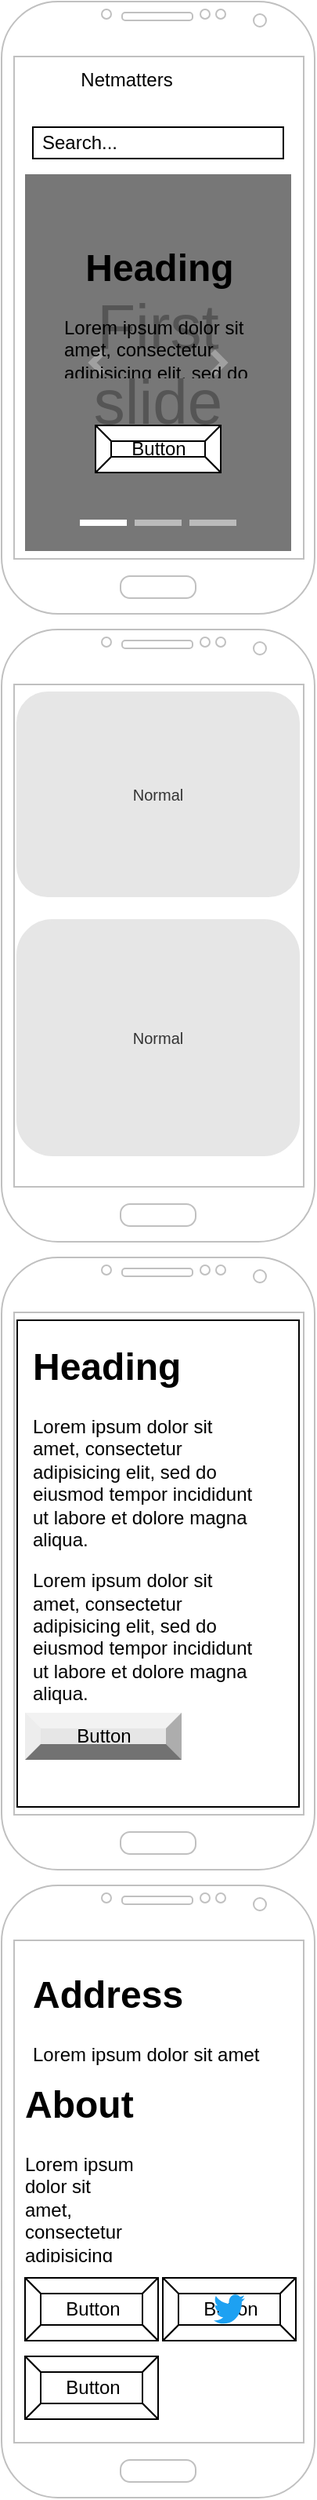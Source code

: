 <mxfile version="13.10.4" type="github">
  <diagram id="piDafpqhtRUU5qUU-vj8" name="Page-1">
    <mxGraphModel dx="1837" dy="1023" grid="1" gridSize="10" guides="1" tooltips="1" connect="1" arrows="1" fold="1" page="1" pageScale="1" pageWidth="827" pageHeight="1169" math="0" shadow="0">
      <root>
        <mxCell id="0" />
        <mxCell id="1" parent="0" />
        <mxCell id="7oahD6jrULSusDNyFYXJ-21" value="" style="rounded=0;whiteSpace=wrap;html=1;" vertex="1" parent="1">
          <mxGeometry x="10" y="840" width="180" height="310" as="geometry" />
        </mxCell>
        <mxCell id="7oahD6jrULSusDNyFYXJ-11" value="First slide" style="html=1;shadow=0;dashed=0;strokeColor=none;strokeWidth=1;fillColor=#777777;fontColor=#555555;whiteSpace=wrap;align=center;verticalAlign=middle;fontStyle=0;fontSize=40;" vertex="1" parent="1">
          <mxGeometry x="15" y="110" width="170" height="240" as="geometry" />
        </mxCell>
        <mxCell id="7oahD6jrULSusDNyFYXJ-12" value="" style="html=1;verticalLabelPosition=bottom;labelBackgroundColor=#ffffff;verticalAlign=top;shadow=0;dashed=0;strokeWidth=4;shape=mxgraph.ios7.misc.more;strokeColor=#a0a0a0;" vertex="1" parent="7oahD6jrULSusDNyFYXJ-11">
          <mxGeometry x="1" y="0.5" width="7" height="14" relative="1" as="geometry">
            <mxPoint x="-50" y="-7" as="offset" />
          </mxGeometry>
        </mxCell>
        <mxCell id="7oahD6jrULSusDNyFYXJ-13" value="" style="flipH=1;html=1;verticalLabelPosition=bottom;labelBackgroundColor=#ffffff;verticalAlign=top;shadow=0;dashed=0;strokeWidth=4;shape=mxgraph.ios7.misc.more;strokeColor=#a0a0a0;" vertex="1" parent="7oahD6jrULSusDNyFYXJ-11">
          <mxGeometry y="0.5" width="7" height="14" relative="1" as="geometry">
            <mxPoint x="43" y="-7" as="offset" />
          </mxGeometry>
        </mxCell>
        <mxCell id="7oahD6jrULSusDNyFYXJ-14" value="" style="html=1;shadow=0;strokeColor=none;fillColor=#ffffff;" vertex="1" parent="7oahD6jrULSusDNyFYXJ-11">
          <mxGeometry x="0.5" y="1" width="30" height="4" relative="1" as="geometry">
            <mxPoint x="-50" y="-20" as="offset" />
          </mxGeometry>
        </mxCell>
        <mxCell id="7oahD6jrULSusDNyFYXJ-15" value="" style="html=1;shadow=0;strokeColor=none;fillColor=#BBBBBB;" vertex="1" parent="7oahD6jrULSusDNyFYXJ-11">
          <mxGeometry x="0.5" y="1" width="30" height="4" relative="1" as="geometry">
            <mxPoint x="-15" y="-20" as="offset" />
          </mxGeometry>
        </mxCell>
        <mxCell id="7oahD6jrULSusDNyFYXJ-16" value="" style="html=1;shadow=0;strokeColor=none;fillColor=#BBBBBB;" vertex="1" parent="7oahD6jrULSusDNyFYXJ-11">
          <mxGeometry x="0.5" y="1" width="30" height="4" relative="1" as="geometry">
            <mxPoint x="20" y="-20" as="offset" />
          </mxGeometry>
        </mxCell>
        <mxCell id="7oahD6jrULSusDNyFYXJ-9" value="Button" style="labelPosition=center;verticalLabelPosition=middle;align=center;html=1;shape=mxgraph.basic.button;dx=10;" vertex="1" parent="7oahD6jrULSusDNyFYXJ-11">
          <mxGeometry x="45" y="160" width="80" height="30" as="geometry" />
        </mxCell>
        <mxCell id="7oahD6jrULSusDNyFYXJ-10" value="&lt;h1 style=&quot;text-align: center&quot;&gt;Heading&lt;/h1&gt;&lt;p&gt;Lorem ipsum dolor sit amet, consectetur adipisicing elit, sed do eiusmod tempor incididunt ut labore et dolore magna aliqua.&lt;/p&gt;" style="text;html=1;strokeColor=none;fillColor=none;spacing=5;spacingTop=-20;whiteSpace=wrap;overflow=hidden;rounded=0;" vertex="1" parent="7oahD6jrULSusDNyFYXJ-11">
          <mxGeometry x="20" y="40" width="130" height="90" as="geometry" />
        </mxCell>
        <mxCell id="7oahD6jrULSusDNyFYXJ-1" value="" style="verticalLabelPosition=bottom;verticalAlign=top;html=1;shadow=0;dashed=0;strokeWidth=1;shape=mxgraph.android.phone2;strokeColor=#c0c0c0;" vertex="1" parent="1">
          <mxGeometry width="200" height="390" as="geometry" />
        </mxCell>
        <mxCell id="7oahD6jrULSusDNyFYXJ-2" value="Netmatters" style="text;html=1;strokeColor=none;fillColor=none;align=center;verticalAlign=middle;whiteSpace=wrap;rounded=0;" vertex="1" parent="1">
          <mxGeometry x="10" y="40" width="140" height="20" as="geometry" />
        </mxCell>
        <mxCell id="7oahD6jrULSusDNyFYXJ-3" value="" style="shape=image;html=1;verticalAlign=top;verticalLabelPosition=bottom;labelBackgroundColor=#ffffff;imageAspect=0;aspect=fixed;image=https://cdn3.iconfinder.com/data/icons/mini-icon-set-general-office/91/General_-_Office_30-128.png" vertex="1" parent="1">
          <mxGeometry x="160" y="40" width="28" height="28" as="geometry" />
        </mxCell>
        <mxCell id="7oahD6jrULSusDNyFYXJ-4" value="" style="shape=image;html=1;verticalAlign=top;verticalLabelPosition=bottom;labelBackgroundColor=#ffffff;imageAspect=0;aspect=fixed;image=https://cdn4.iconfinder.com/data/icons/momenticons-basic/32x32/img-portrait-error.png" vertex="1" parent="1">
          <mxGeometry x="10" y="40" width="30" height="30" as="geometry" />
        </mxCell>
        <mxCell id="7oahD6jrULSusDNyFYXJ-5" value="" style="rounded=0;whiteSpace=wrap;html=1;" vertex="1" parent="1">
          <mxGeometry x="20" y="80" width="160" height="20" as="geometry" />
        </mxCell>
        <mxCell id="7oahD6jrULSusDNyFYXJ-6" value="" style="shape=image;html=1;verticalAlign=top;verticalLabelPosition=bottom;labelBackgroundColor=#ffffff;imageAspect=0;aspect=fixed;image=https://cdn4.iconfinder.com/data/icons/ui-standard/96/Search-128.png" vertex="1" parent="1">
          <mxGeometry x="160" y="82.5" width="15" height="15" as="geometry" />
        </mxCell>
        <mxCell id="7oahD6jrULSusDNyFYXJ-7" value="Search..." style="text;html=1;strokeColor=none;fillColor=none;align=center;verticalAlign=middle;whiteSpace=wrap;rounded=0;" vertex="1" parent="1">
          <mxGeometry x="30" y="80" width="40" height="20" as="geometry" />
        </mxCell>
        <mxCell id="7oahD6jrULSusDNyFYXJ-17" value="" style="verticalLabelPosition=bottom;verticalAlign=top;html=1;shadow=0;dashed=0;strokeWidth=1;shape=mxgraph.android.phone2;strokeColor=#c0c0c0;" vertex="1" parent="1">
          <mxGeometry y="400" width="200" height="390" as="geometry" />
        </mxCell>
        <mxCell id="7oahD6jrULSusDNyFYXJ-18" value="Normal" style="rounded=1;html=1;shadow=0;dashed=0;whiteSpace=wrap;fontSize=10;fillColor=#E6E6E6;align=center;strokeColor=#E6E6E6;fontColor=#333333;" vertex="1" parent="1">
          <mxGeometry x="10" y="440" width="180" height="130" as="geometry" />
        </mxCell>
        <mxCell id="7oahD6jrULSusDNyFYXJ-19" value="Normal" style="rounded=1;html=1;shadow=0;dashed=0;whiteSpace=wrap;fontSize=10;fillColor=#E6E6E6;align=center;strokeColor=#E6E6E6;fontColor=#333333;" vertex="1" parent="1">
          <mxGeometry x="10" y="585" width="180" height="150" as="geometry" />
        </mxCell>
        <mxCell id="7oahD6jrULSusDNyFYXJ-20" value="" style="verticalLabelPosition=bottom;verticalAlign=top;html=1;shadow=0;dashed=0;strokeWidth=1;shape=mxgraph.android.phone2;strokeColor=#c0c0c0;" vertex="1" parent="1">
          <mxGeometry y="800" width="200" height="390" as="geometry" />
        </mxCell>
        <mxCell id="7oahD6jrULSusDNyFYXJ-23" value="&lt;h1&gt;Heading&lt;/h1&gt;&lt;p&gt;Lorem ipsum dolor sit amet, consectetur adipisicing elit, sed do eiusmod tempor incididunt ut labore et dolore magna aliqua.&lt;/p&gt;Lorem ipsum dolor sit amet, consectetur adipisicing elit, sed do eiusmod tempor incididunt ut labore et dolore magna aliqua." style="text;html=1;strokeColor=none;fillColor=none;spacing=5;spacingTop=-20;whiteSpace=wrap;overflow=hidden;rounded=0;" vertex="1" parent="1">
          <mxGeometry x="15" y="850" width="155" height="260" as="geometry" />
        </mxCell>
        <mxCell id="7oahD6jrULSusDNyFYXJ-24" value="Button" style="labelPosition=center;verticalLabelPosition=middle;align=center;html=1;shape=mxgraph.basic.shaded_button;dx=10;fillColor=#E6E6E6;strokeColor=none;" vertex="1" parent="1">
          <mxGeometry x="15" y="1090" width="100" height="30" as="geometry" />
        </mxCell>
        <mxCell id="7oahD6jrULSusDNyFYXJ-25" value="" style="verticalLabelPosition=bottom;verticalAlign=top;html=1;shadow=0;dashed=0;strokeWidth=1;shape=mxgraph.android.phone2;strokeColor=#c0c0c0;" vertex="1" parent="1">
          <mxGeometry y="1200" width="200" height="390" as="geometry" />
        </mxCell>
        <mxCell id="7oahD6jrULSusDNyFYXJ-26" value="&lt;h1&gt;Address&lt;/h1&gt;&lt;p&gt;Lorem ipsum dolor sit amet&lt;/p&gt;" style="text;html=1;strokeColor=none;fillColor=none;spacing=5;spacingTop=-20;whiteSpace=wrap;overflow=hidden;rounded=0;" vertex="1" parent="1">
          <mxGeometry x="15" y="1250" width="165" height="80" as="geometry" />
        </mxCell>
        <mxCell id="7oahD6jrULSusDNyFYXJ-27" value="&lt;h1&gt;About&lt;/h1&gt;&lt;p&gt;Lorem ipsum dolor sit amet, consectetur adipisicing elit, sed do eiusmod tempor incididunt ut labore et dolore magna aliqua.&lt;/p&gt;" style="text;html=1;strokeColor=none;fillColor=none;spacing=5;spacingTop=-20;whiteSpace=wrap;overflow=hidden;rounded=0;" vertex="1" parent="1">
          <mxGeometry x="10" y="1320" width="82.5" height="120" as="geometry" />
        </mxCell>
        <mxCell id="7oahD6jrULSusDNyFYXJ-30" value="Button" style="labelPosition=center;verticalLabelPosition=middle;align=center;html=1;shape=mxgraph.basic.button;dx=10;" vertex="1" parent="1">
          <mxGeometry x="15" y="1450" width="85" height="40" as="geometry" />
        </mxCell>
        <mxCell id="7oahD6jrULSusDNyFYXJ-31" value="Button" style="labelPosition=center;verticalLabelPosition=middle;align=center;html=1;shape=mxgraph.basic.button;dx=10;" vertex="1" parent="1">
          <mxGeometry x="103" y="1450" width="85" height="40" as="geometry" />
        </mxCell>
        <mxCell id="7oahD6jrULSusDNyFYXJ-32" value="Button" style="labelPosition=center;verticalLabelPosition=middle;align=center;html=1;shape=mxgraph.basic.button;dx=10;" vertex="1" parent="1">
          <mxGeometry x="15" y="1500" width="85" height="40" as="geometry" />
        </mxCell>
        <mxCell id="7oahD6jrULSusDNyFYXJ-33" value="" style="shape=image;html=1;verticalAlign=top;verticalLabelPosition=bottom;labelBackgroundColor=#ffffff;imageAspect=0;aspect=fixed;image=https://cdn2.iconfinder.com/data/icons/social-media-and-payment/64/-04-128.png" vertex="1" parent="1">
          <mxGeometry x="41.25" y="1460" width="20" height="20" as="geometry" />
        </mxCell>
        <mxCell id="7oahD6jrULSusDNyFYXJ-34" value="" style="dashed=0;outlineConnect=0;html=1;align=center;labelPosition=center;verticalLabelPosition=bottom;verticalAlign=top;shape=mxgraph.weblogos.twitter;fillColor=#1DA1F2;strokeColor=none" vertex="1" parent="1">
          <mxGeometry x="135.5" y="1460" width="20" height="20" as="geometry" />
        </mxCell>
        <mxCell id="7oahD6jrULSusDNyFYXJ-35" value="" style="shape=image;html=1;verticalAlign=top;verticalLabelPosition=bottom;labelBackgroundColor=#ffffff;imageAspect=0;aspect=fixed;image=https://cdn2.iconfinder.com/data/icons/social-media-and-payment/64/-15-128.png" vertex="1" parent="1">
          <mxGeometry x="47.5" y="1510" width="20" height="20" as="geometry" />
        </mxCell>
      </root>
    </mxGraphModel>
  </diagram>
</mxfile>
